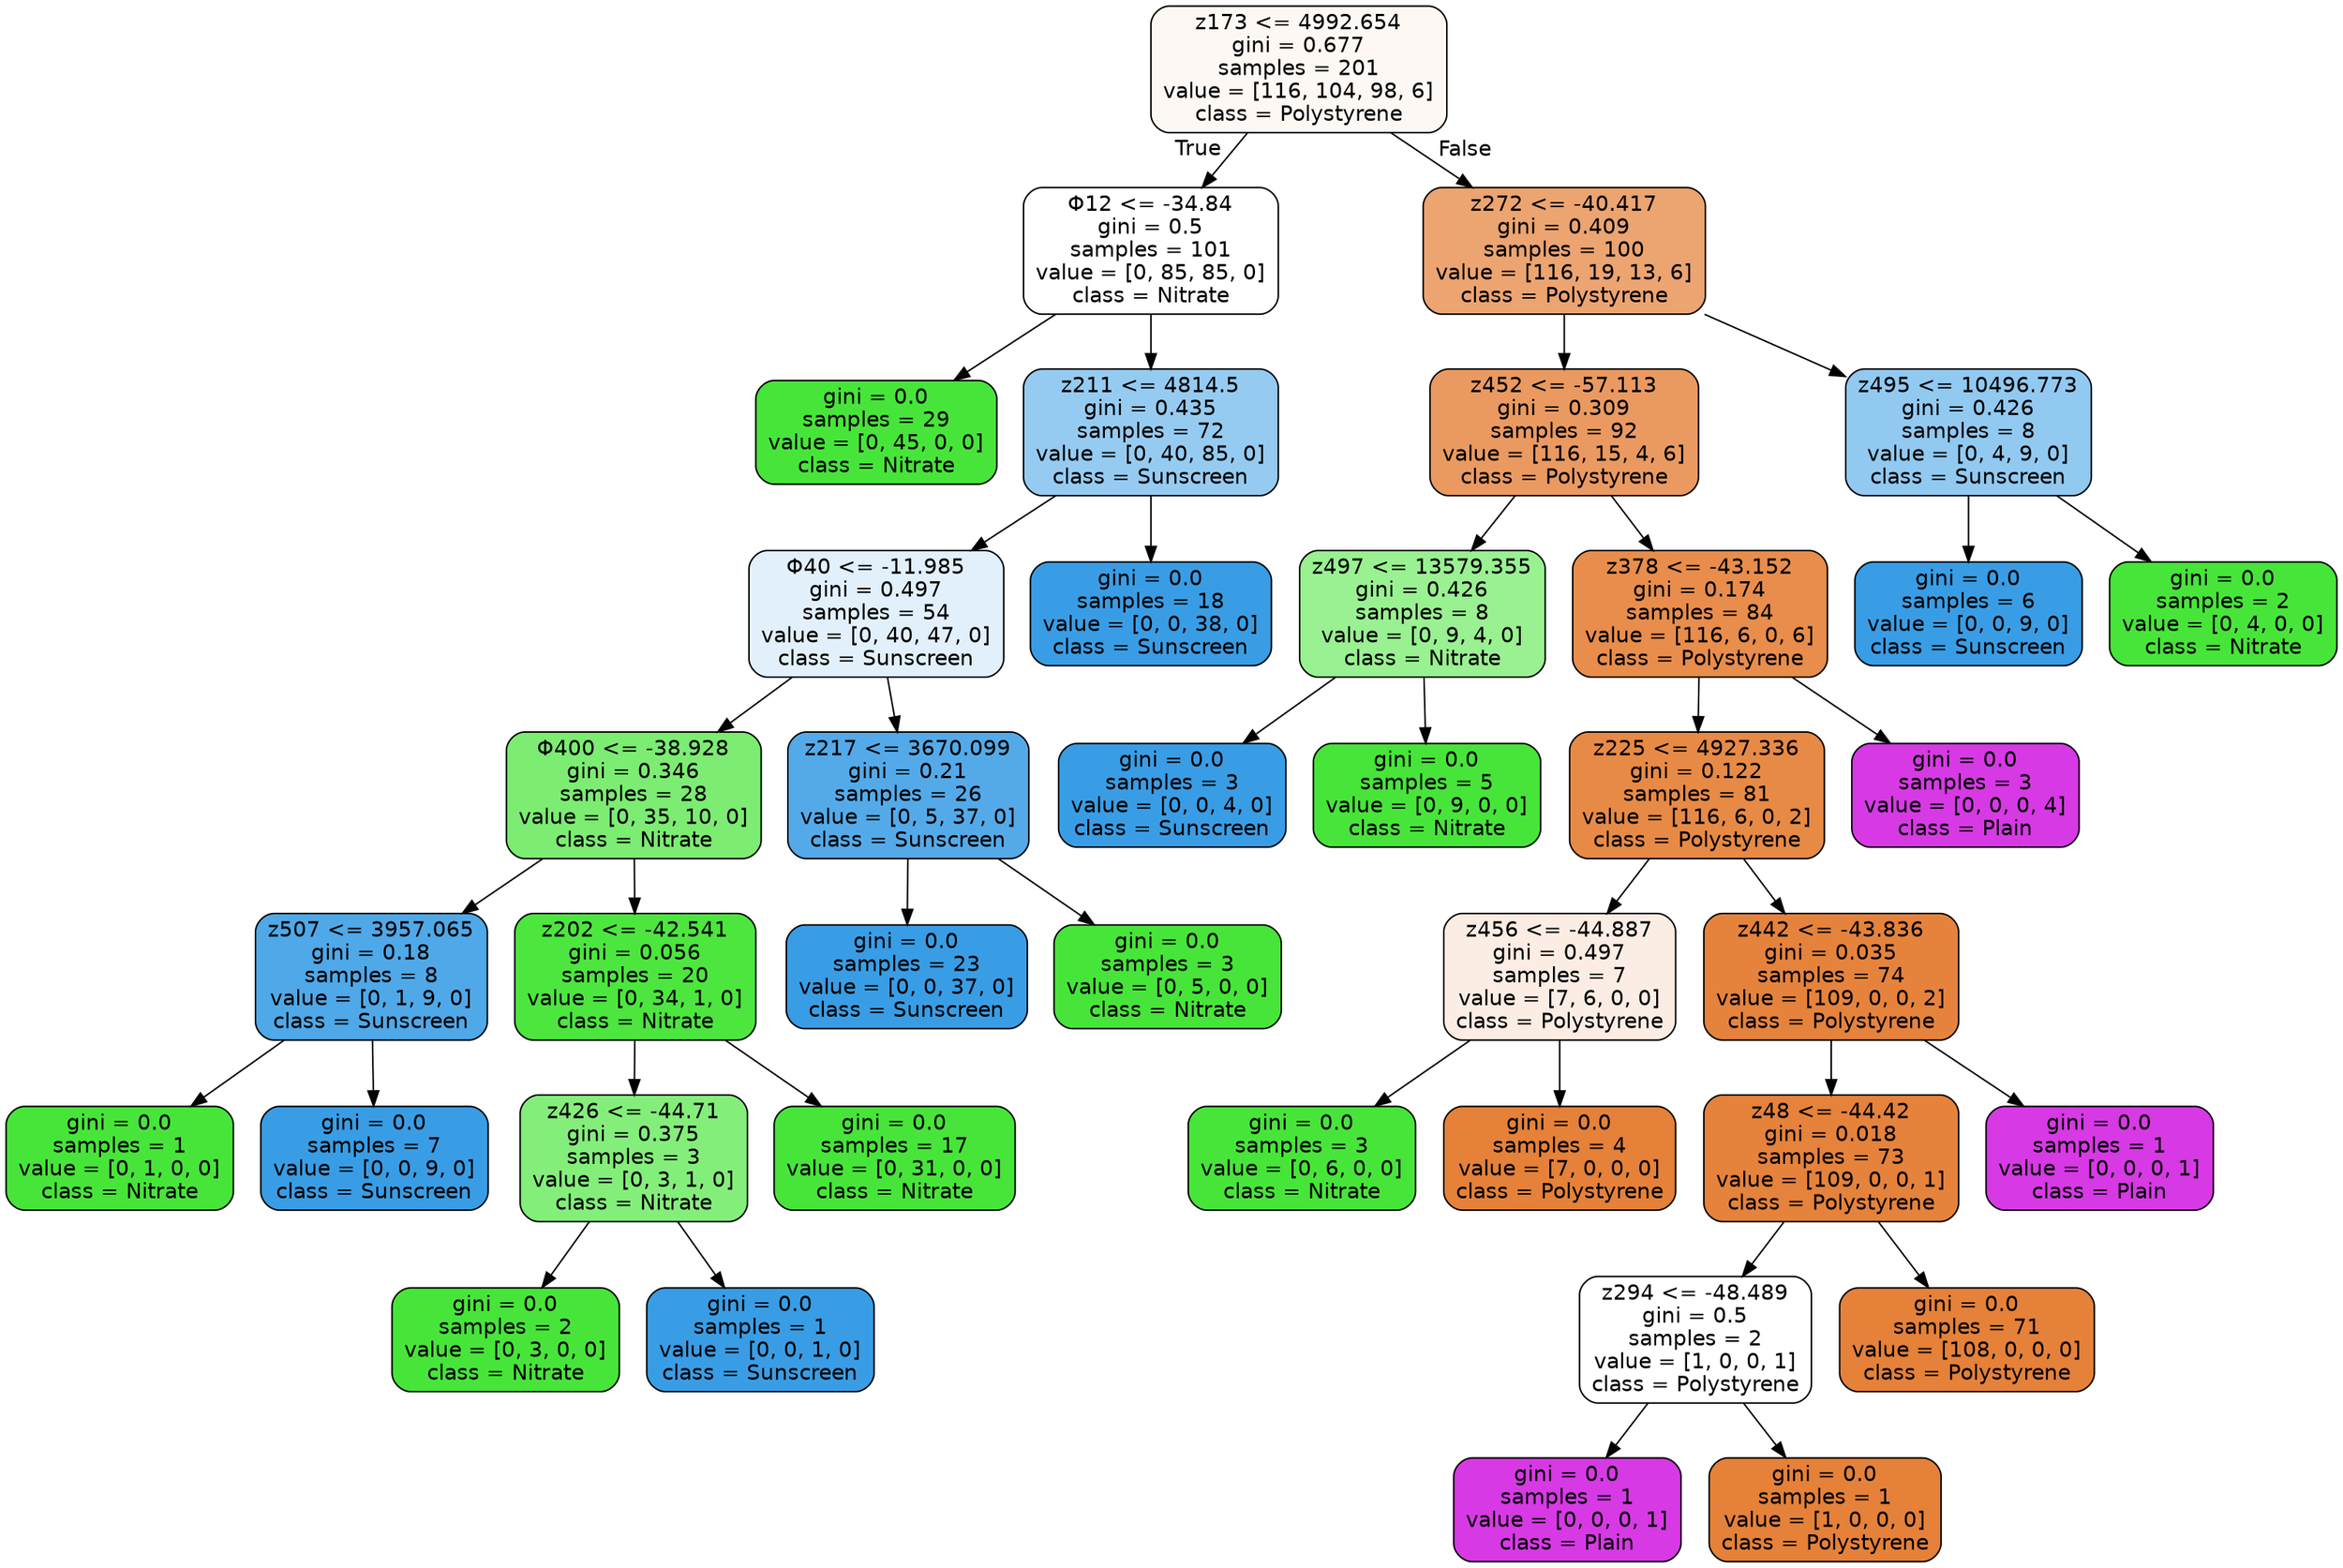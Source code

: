 digraph Tree {
node [shape=box, style="filled, rounded", color="black", fontname="helvetica"] ;
edge [fontname="helvetica"] ;
0 [label="z173 <= 4992.654\ngini = 0.677\nsamples = 201\nvalue = [116, 104, 98, 6]\nclass = Polystyrene", fillcolor="#fef8f4"] ;
1 [label="Φ12 <= -34.84\ngini = 0.5\nsamples = 101\nvalue = [0, 85, 85, 0]\nclass = Nitrate", fillcolor="#ffffff"] ;
0 -> 1 [labeldistance=2.5, labelangle=45, headlabel="True"] ;
2 [label="gini = 0.0\nsamples = 29\nvalue = [0, 45, 0, 0]\nclass = Nitrate", fillcolor="#47e539"] ;
1 -> 2 ;
3 [label="z211 <= 4814.5\ngini = 0.435\nsamples = 72\nvalue = [0, 40, 85, 0]\nclass = Sunscreen", fillcolor="#96cbf1"] ;
1 -> 3 ;
4 [label="Φ40 <= -11.985\ngini = 0.497\nsamples = 54\nvalue = [0, 40, 47, 0]\nclass = Sunscreen", fillcolor="#e2f0fb"] ;
3 -> 4 ;
5 [label="Φ400 <= -38.928\ngini = 0.346\nsamples = 28\nvalue = [0, 35, 10, 0]\nclass = Nitrate", fillcolor="#7cec72"] ;
4 -> 5 ;
6 [label="z507 <= 3957.065\ngini = 0.18\nsamples = 8\nvalue = [0, 1, 9, 0]\nclass = Sunscreen", fillcolor="#4fa8e8"] ;
5 -> 6 ;
7 [label="gini = 0.0\nsamples = 1\nvalue = [0, 1, 0, 0]\nclass = Nitrate", fillcolor="#47e539"] ;
6 -> 7 ;
8 [label="gini = 0.0\nsamples = 7\nvalue = [0, 0, 9, 0]\nclass = Sunscreen", fillcolor="#399de5"] ;
6 -> 8 ;
9 [label="z202 <= -42.541\ngini = 0.056\nsamples = 20\nvalue = [0, 34, 1, 0]\nclass = Nitrate", fillcolor="#4ce63f"] ;
5 -> 9 ;
10 [label="z426 <= -44.71\ngini = 0.375\nsamples = 3\nvalue = [0, 3, 1, 0]\nclass = Nitrate", fillcolor="#84ee7b"] ;
9 -> 10 ;
11 [label="gini = 0.0\nsamples = 2\nvalue = [0, 3, 0, 0]\nclass = Nitrate", fillcolor="#47e539"] ;
10 -> 11 ;
12 [label="gini = 0.0\nsamples = 1\nvalue = [0, 0, 1, 0]\nclass = Sunscreen", fillcolor="#399de5"] ;
10 -> 12 ;
13 [label="gini = 0.0\nsamples = 17\nvalue = [0, 31, 0, 0]\nclass = Nitrate", fillcolor="#47e539"] ;
9 -> 13 ;
14 [label="z217 <= 3670.099\ngini = 0.21\nsamples = 26\nvalue = [0, 5, 37, 0]\nclass = Sunscreen", fillcolor="#54aae9"] ;
4 -> 14 ;
15 [label="gini = 0.0\nsamples = 23\nvalue = [0, 0, 37, 0]\nclass = Sunscreen", fillcolor="#399de5"] ;
14 -> 15 ;
16 [label="gini = 0.0\nsamples = 3\nvalue = [0, 5, 0, 0]\nclass = Nitrate", fillcolor="#47e539"] ;
14 -> 16 ;
17 [label="gini = 0.0\nsamples = 18\nvalue = [0, 0, 38, 0]\nclass = Sunscreen", fillcolor="#399de5"] ;
3 -> 17 ;
18 [label="z272 <= -40.417\ngini = 0.409\nsamples = 100\nvalue = [116, 19, 13, 6]\nclass = Polystyrene", fillcolor="#eca471"] ;
0 -> 18 [labeldistance=2.5, labelangle=-45, headlabel="False"] ;
19 [label="z452 <= -57.113\ngini = 0.309\nsamples = 92\nvalue = [116, 15, 4, 6]\nclass = Polystyrene", fillcolor="#ea9a60"] ;
18 -> 19 ;
20 [label="z497 <= 13579.355\ngini = 0.426\nsamples = 8\nvalue = [0, 9, 4, 0]\nclass = Nitrate", fillcolor="#99f191"] ;
19 -> 20 ;
21 [label="gini = 0.0\nsamples = 3\nvalue = [0, 0, 4, 0]\nclass = Sunscreen", fillcolor="#399de5"] ;
20 -> 21 ;
22 [label="gini = 0.0\nsamples = 5\nvalue = [0, 9, 0, 0]\nclass = Nitrate", fillcolor="#47e539"] ;
20 -> 22 ;
23 [label="z378 <= -43.152\ngini = 0.174\nsamples = 84\nvalue = [116, 6, 0, 6]\nclass = Polystyrene", fillcolor="#e88d4c"] ;
19 -> 23 ;
24 [label="z225 <= 4927.336\ngini = 0.122\nsamples = 81\nvalue = [116, 6, 0, 2]\nclass = Polystyrene", fillcolor="#e78a46"] ;
23 -> 24 ;
25 [label="z456 <= -44.887\ngini = 0.497\nsamples = 7\nvalue = [7, 6, 0, 0]\nclass = Polystyrene", fillcolor="#fbede3"] ;
24 -> 25 ;
26 [label="gini = 0.0\nsamples = 3\nvalue = [0, 6, 0, 0]\nclass = Nitrate", fillcolor="#47e539"] ;
25 -> 26 ;
27 [label="gini = 0.0\nsamples = 4\nvalue = [7, 0, 0, 0]\nclass = Polystyrene", fillcolor="#e58139"] ;
25 -> 27 ;
28 [label="z442 <= -43.836\ngini = 0.035\nsamples = 74\nvalue = [109, 0, 0, 2]\nclass = Polystyrene", fillcolor="#e5833d"] ;
24 -> 28 ;
29 [label="z48 <= -44.42\ngini = 0.018\nsamples = 73\nvalue = [109, 0, 0, 1]\nclass = Polystyrene", fillcolor="#e5823b"] ;
28 -> 29 ;
30 [label="z294 <= -48.489\ngini = 0.5\nsamples = 2\nvalue = [1, 0, 0, 1]\nclass = Polystyrene", fillcolor="#ffffff"] ;
29 -> 30 ;
31 [label="gini = 0.0\nsamples = 1\nvalue = [0, 0, 0, 1]\nclass = Plain", fillcolor="#d739e5"] ;
30 -> 31 ;
32 [label="gini = 0.0\nsamples = 1\nvalue = [1, 0, 0, 0]\nclass = Polystyrene", fillcolor="#e58139"] ;
30 -> 32 ;
33 [label="gini = 0.0\nsamples = 71\nvalue = [108, 0, 0, 0]\nclass = Polystyrene", fillcolor="#e58139"] ;
29 -> 33 ;
34 [label="gini = 0.0\nsamples = 1\nvalue = [0, 0, 0, 1]\nclass = Plain", fillcolor="#d739e5"] ;
28 -> 34 ;
35 [label="gini = 0.0\nsamples = 3\nvalue = [0, 0, 0, 4]\nclass = Plain", fillcolor="#d739e5"] ;
23 -> 35 ;
36 [label="z495 <= 10496.773\ngini = 0.426\nsamples = 8\nvalue = [0, 4, 9, 0]\nclass = Sunscreen", fillcolor="#91c9f1"] ;
18 -> 36 ;
37 [label="gini = 0.0\nsamples = 6\nvalue = [0, 0, 9, 0]\nclass = Sunscreen", fillcolor="#399de5"] ;
36 -> 37 ;
38 [label="gini = 0.0\nsamples = 2\nvalue = [0, 4, 0, 0]\nclass = Nitrate", fillcolor="#47e539"] ;
36 -> 38 ;
}